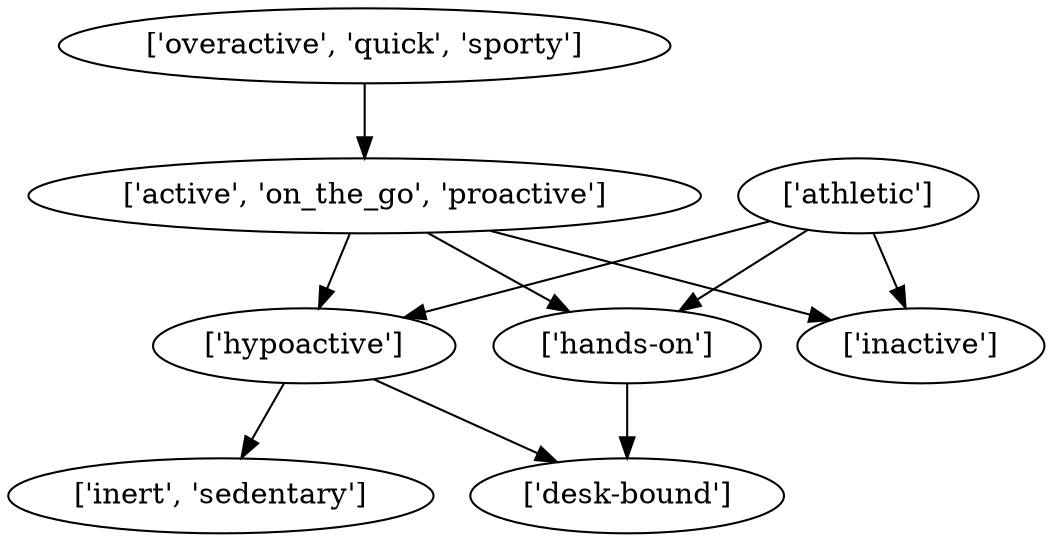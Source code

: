 strict digraph  {
	"['hypoactive']" -> "['inert', 'sedentary']";
	"['hypoactive']" -> "['desk-bound']";
	"['active', 'on_the_go', 'proactive']" -> "['hypoactive']";
	"['active', 'on_the_go', 'proactive']" -> "['inactive']";
	"['active', 'on_the_go', 'proactive']" -> "['hands-on']";
	"['hands-on']" -> "['desk-bound']";
	"['overactive', 'quick', 'sporty']" -> "['active', 'on_the_go', 'proactive']";
	"['athletic']" -> "['hypoactive']";
	"['athletic']" -> "['inactive']";
	"['athletic']" -> "['hands-on']";
}
